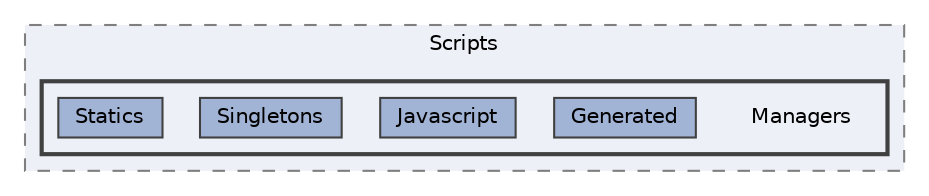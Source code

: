 digraph "Bloberts/Scripts/Managers"
{
 // LATEX_PDF_SIZE
  bgcolor="transparent";
  edge [fontname=Helvetica,fontsize=10,labelfontname=Helvetica,labelfontsize=10];
  node [fontname=Helvetica,fontsize=10,shape=box,height=0.2,width=0.4];
  compound=true
  subgraph clusterdir_b017b23b6c166943dedabb93b8dc1c36 {
    graph [ bgcolor="#edf0f7", pencolor="grey50", label="Scripts", fontname=Helvetica,fontsize=10 style="filled,dashed", URL="dir_b017b23b6c166943dedabb93b8dc1c36.html",tooltip=""]
  subgraph clusterdir_dd843503fd9be39346dbe7b190f00aca {
    graph [ bgcolor="#edf0f7", pencolor="grey25", label="", fontname=Helvetica,fontsize=10 style="filled,bold", URL="dir_dd843503fd9be39346dbe7b190f00aca.html",tooltip=""]
    dir_dd843503fd9be39346dbe7b190f00aca [shape=plaintext, label="Managers"];
  dir_a72edc73f3ffc763139238c8ad639628 [label="Generated", fillcolor="#a2b4d6", color="grey25", style="filled", URL="dir_a72edc73f3ffc763139238c8ad639628.html",tooltip=""];
  dir_fa833b11975a62e02bd12d1d6435134f [label="Javascript", fillcolor="#a2b4d6", color="grey25", style="filled", URL="dir_fa833b11975a62e02bd12d1d6435134f.html",tooltip=""];
  dir_841f161acb91293b4bb8dcffb0cf5a12 [label="Singletons", fillcolor="#a2b4d6", color="grey25", style="filled", URL="dir_841f161acb91293b4bb8dcffb0cf5a12.html",tooltip=""];
  dir_ecd460bda7652de2559d42270b900771 [label="Statics", fillcolor="#a2b4d6", color="grey25", style="filled", URL="dir_ecd460bda7652de2559d42270b900771.html",tooltip=""];
  }
  }
}
